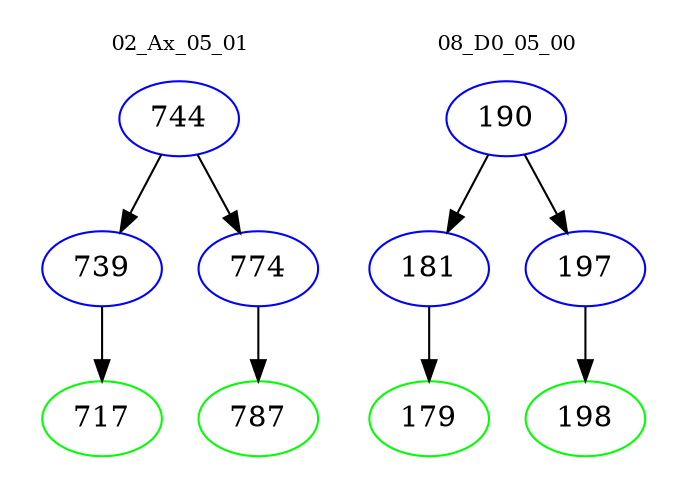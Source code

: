 digraph{
subgraph cluster_0 {
color = white
label = "02_Ax_05_01";
fontsize=10;
T0_744 [label="744", color="blue"]
T0_744 -> T0_739 [color="black"]
T0_739 [label="739", color="blue"]
T0_739 -> T0_717 [color="black"]
T0_717 [label="717", color="green"]
T0_744 -> T0_774 [color="black"]
T0_774 [label="774", color="blue"]
T0_774 -> T0_787 [color="black"]
T0_787 [label="787", color="green"]
}
subgraph cluster_1 {
color = white
label = "08_D0_05_00";
fontsize=10;
T1_190 [label="190", color="blue"]
T1_190 -> T1_181 [color="black"]
T1_181 [label="181", color="blue"]
T1_181 -> T1_179 [color="black"]
T1_179 [label="179", color="green"]
T1_190 -> T1_197 [color="black"]
T1_197 [label="197", color="blue"]
T1_197 -> T1_198 [color="black"]
T1_198 [label="198", color="green"]
}
}
